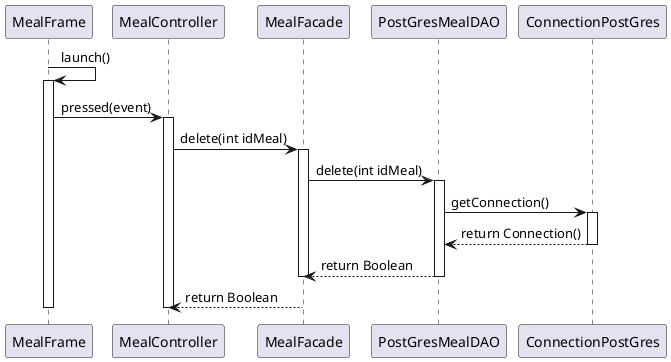 @startuml
MealFrame -> MealFrame : launch()
activate MealFrame

MealFrame -> MealController: pressed(event)
activate MealController

MealController -> MealFacade: delete(int idMeal)
activate MealFacade

MealFacade -> PostGresMealDAO : delete(int idMeal)
activate PostGresMealDAO

PostGresMealDAO -> ConnectionPostGres : getConnection()
activate ConnectionPostGres
ConnectionPostGres --> PostGresMealDAO : return Connection()
deactivate ConnectionPostGres
PostGresMealDAO --> MealFacade : return Boolean
deactivate PostGresMealDAO
deactivate MealFacade

MealFacade --> MealController : return Boolean
deactivate MealController
deactivate MealFrame


@enduml
